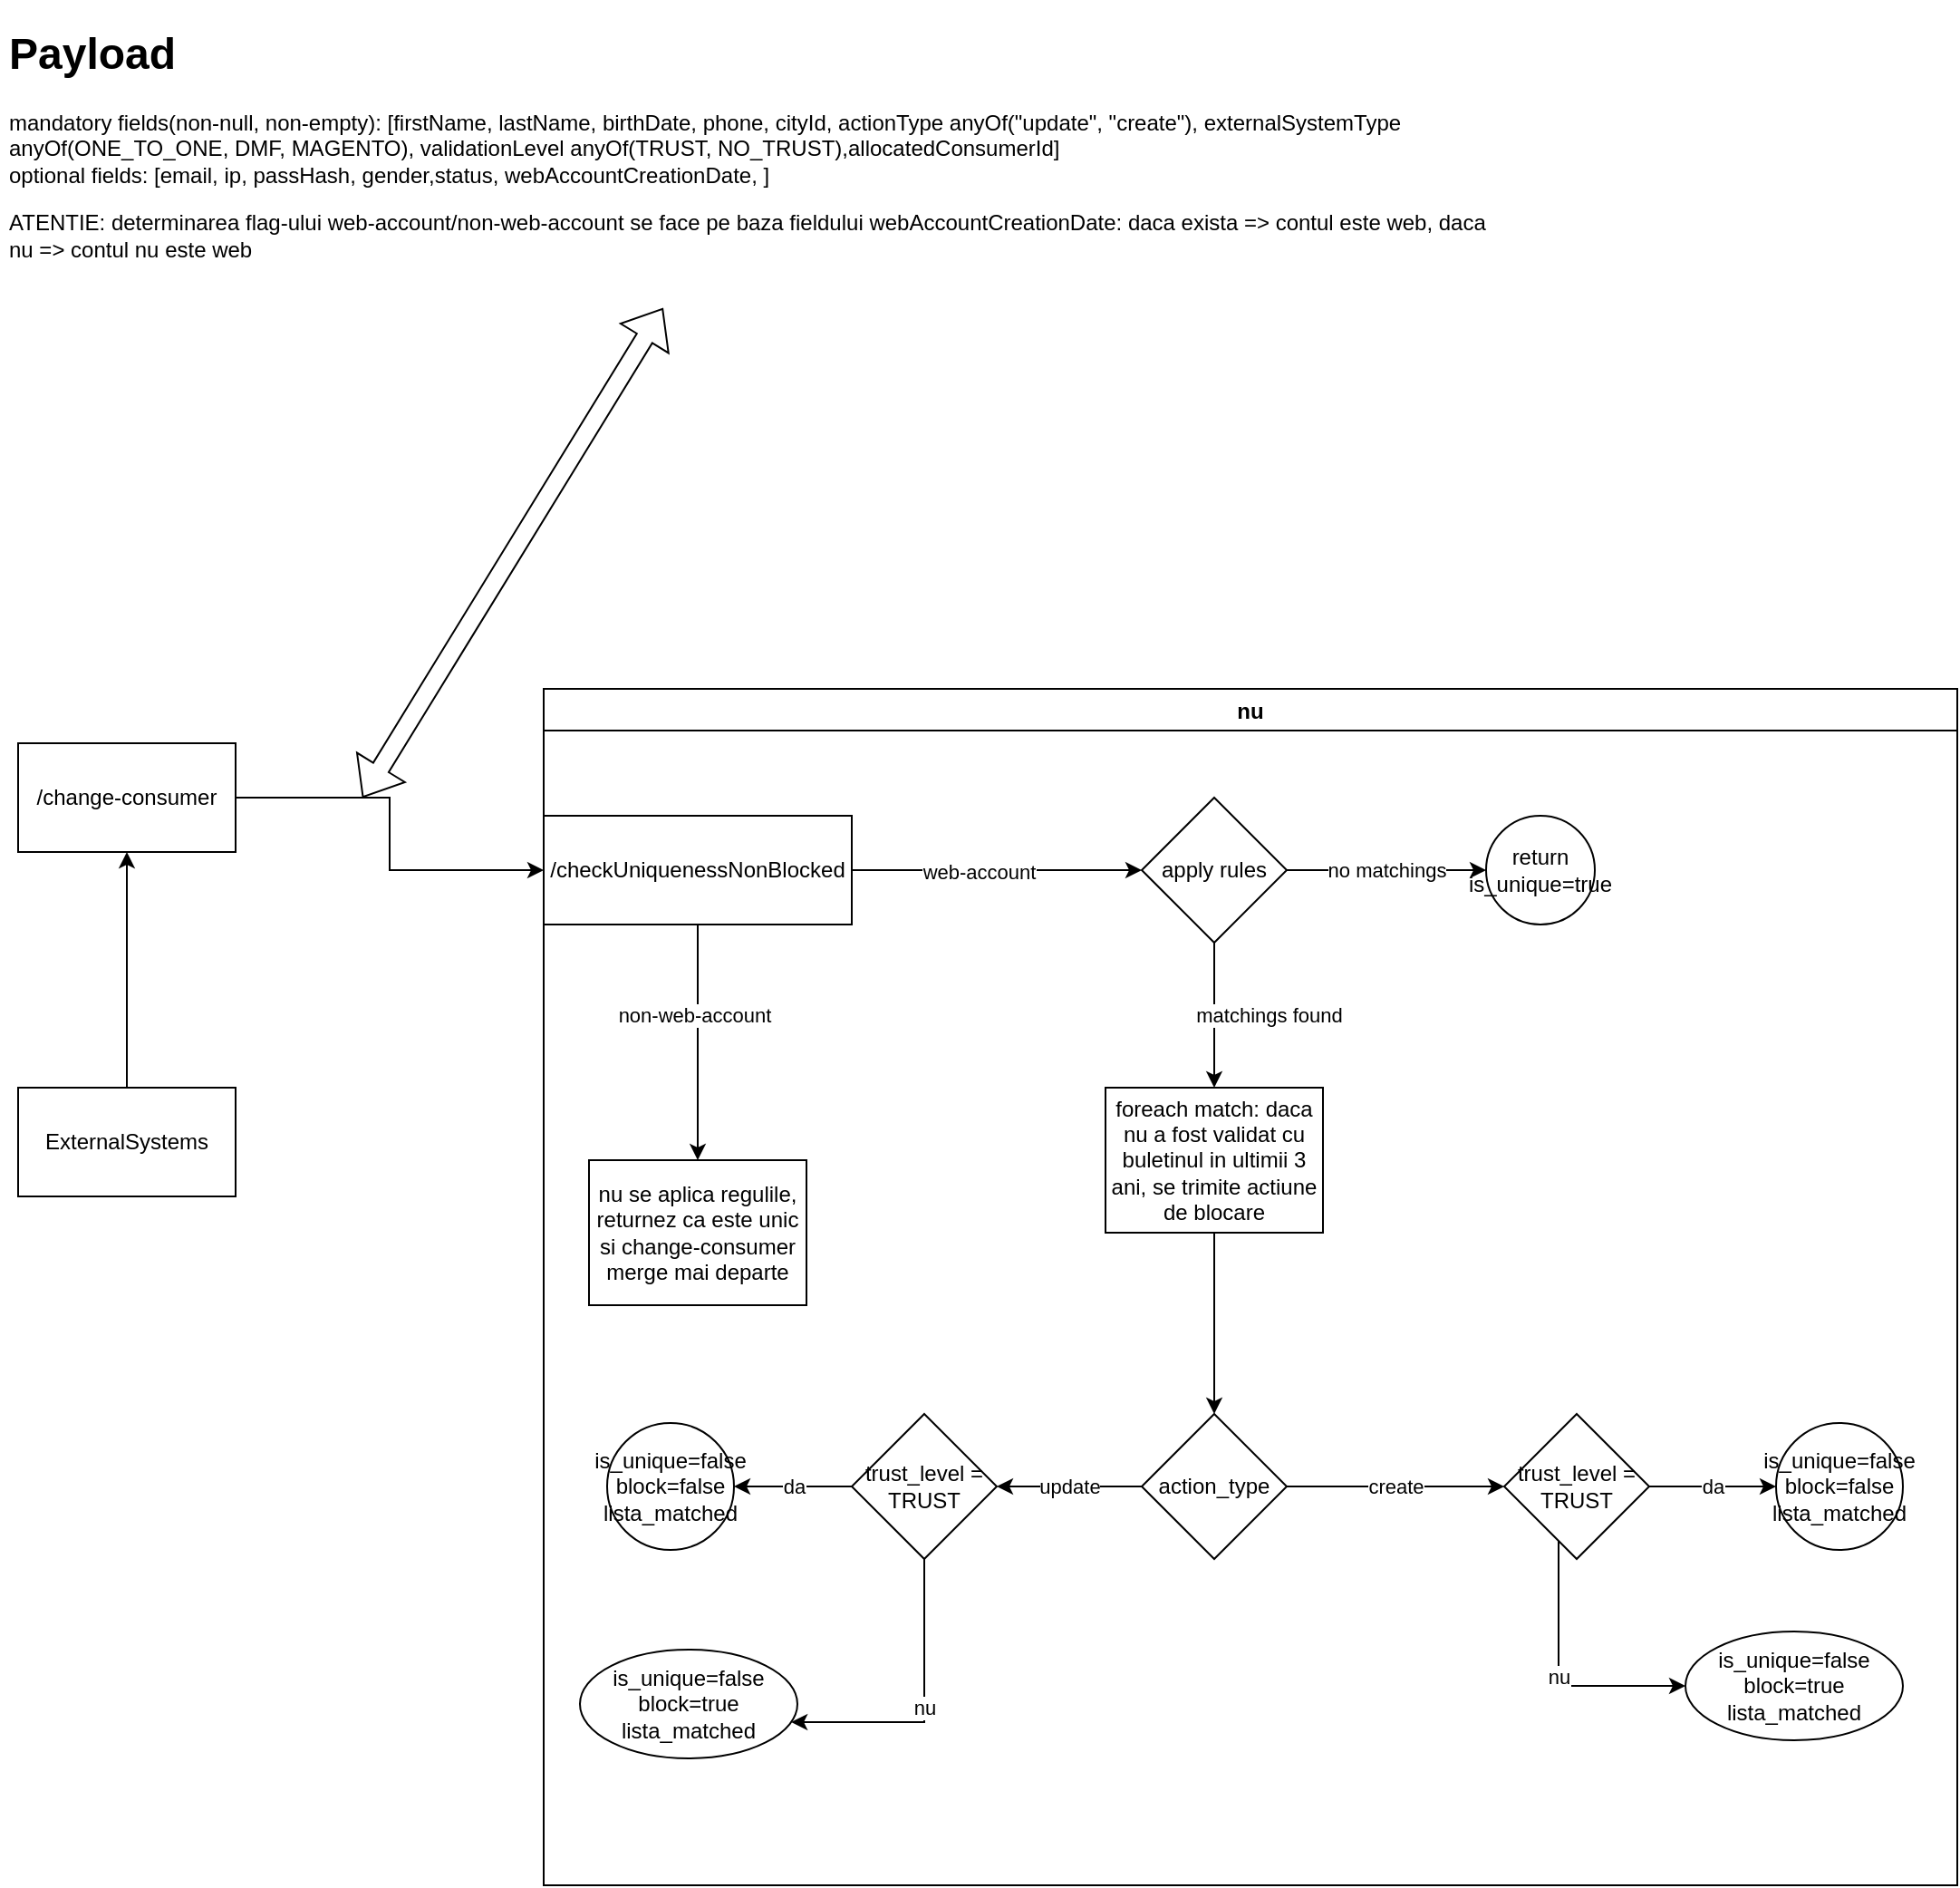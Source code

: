 <mxfile version="20.0.3" type="github">
  <diagram id="_MFETMW5BQF27gGuJFpG" name="Page-1">
    <mxGraphModel dx="1422" dy="1848" grid="1" gridSize="10" guides="1" tooltips="1" connect="1" arrows="1" fold="1" page="1" pageScale="1" pageWidth="850" pageHeight="1100" math="0" shadow="0">
      <root>
        <mxCell id="0" />
        <mxCell id="1" parent="0" />
        <mxCell id="A1XFiOuGBfOw8y14Zu5k-1" value="nu" style="swimlane;" vertex="1" parent="1">
          <mxGeometry x="320" y="50" width="780" height="660" as="geometry" />
        </mxCell>
        <mxCell id="A1XFiOuGBfOw8y14Zu5k-2" value="/checkUniquenessNonBlocked" style="rounded=0;whiteSpace=wrap;html=1;" vertex="1" parent="A1XFiOuGBfOw8y14Zu5k-1">
          <mxGeometry y="70" width="170" height="60" as="geometry" />
        </mxCell>
        <mxCell id="A1XFiOuGBfOw8y14Zu5k-14" value="nu se aplica regulile, returnez ca este unic si change-consumer merge mai departe" style="rounded=0;whiteSpace=wrap;html=1;" vertex="1" parent="A1XFiOuGBfOw8y14Zu5k-1">
          <mxGeometry x="25" y="260" width="120" height="80" as="geometry" />
        </mxCell>
        <mxCell id="A1XFiOuGBfOw8y14Zu5k-10" style="edgeStyle=orthogonalEdgeStyle;rounded=0;orthogonalLoop=1;jettySize=auto;html=1;" edge="1" parent="A1XFiOuGBfOw8y14Zu5k-1" source="A1XFiOuGBfOw8y14Zu5k-2" target="A1XFiOuGBfOw8y14Zu5k-18">
          <mxGeometry relative="1" as="geometry">
            <mxPoint x="330" y="100" as="targetPoint" />
          </mxGeometry>
        </mxCell>
        <mxCell id="A1XFiOuGBfOw8y14Zu5k-11" value="web-account" style="edgeLabel;html=1;align=center;verticalAlign=middle;resizable=0;points=[];" vertex="1" connectable="0" parent="A1XFiOuGBfOw8y14Zu5k-10">
          <mxGeometry x="-0.125" y="-1" relative="1" as="geometry">
            <mxPoint as="offset" />
          </mxGeometry>
        </mxCell>
        <mxCell id="A1XFiOuGBfOw8y14Zu5k-18" value="apply rules" style="rhombus;whiteSpace=wrap;html=1;" vertex="1" parent="A1XFiOuGBfOw8y14Zu5k-1">
          <mxGeometry x="330" y="60" width="80" height="80" as="geometry" />
        </mxCell>
        <mxCell id="A1XFiOuGBfOw8y14Zu5k-19" value="no matchings" style="edgeStyle=orthogonalEdgeStyle;rounded=0;orthogonalLoop=1;jettySize=auto;html=1;" edge="1" parent="A1XFiOuGBfOw8y14Zu5k-1" source="A1XFiOuGBfOw8y14Zu5k-18" target="A1XFiOuGBfOw8y14Zu5k-21">
          <mxGeometry relative="1" as="geometry">
            <mxPoint x="490" y="80" as="targetPoint" />
          </mxGeometry>
        </mxCell>
        <mxCell id="A1XFiOuGBfOw8y14Zu5k-21" value="return is_unique=true" style="ellipse;whiteSpace=wrap;html=1;rounded=0;" vertex="1" parent="A1XFiOuGBfOw8y14Zu5k-1">
          <mxGeometry x="520" y="70" width="60" height="60" as="geometry" />
        </mxCell>
        <mxCell id="A1XFiOuGBfOw8y14Zu5k-29" style="edgeStyle=orthogonalEdgeStyle;rounded=0;orthogonalLoop=1;jettySize=auto;html=1;" edge="1" parent="A1XFiOuGBfOw8y14Zu5k-1" source="A1XFiOuGBfOw8y14Zu5k-25" target="A1XFiOuGBfOw8y14Zu5k-30">
          <mxGeometry relative="1" as="geometry">
            <mxPoint x="370" y="400" as="targetPoint" />
          </mxGeometry>
        </mxCell>
        <mxCell id="A1XFiOuGBfOw8y14Zu5k-25" value="foreach match: daca nu a fost validat cu buletinul in ultimii 3 ani, se trimite actiune de blocare" style="rounded=0;whiteSpace=wrap;html=1;" vertex="1" parent="A1XFiOuGBfOw8y14Zu5k-1">
          <mxGeometry x="310" y="220" width="120" height="80" as="geometry" />
        </mxCell>
        <mxCell id="A1XFiOuGBfOw8y14Zu5k-35" value="update" style="edgeStyle=orthogonalEdgeStyle;rounded=0;orthogonalLoop=1;jettySize=auto;html=1;" edge="1" parent="A1XFiOuGBfOw8y14Zu5k-1" source="A1XFiOuGBfOw8y14Zu5k-30" target="A1XFiOuGBfOw8y14Zu5k-34">
          <mxGeometry relative="1" as="geometry" />
        </mxCell>
        <mxCell id="A1XFiOuGBfOw8y14Zu5k-41" value="create" style="edgeStyle=orthogonalEdgeStyle;rounded=0;orthogonalLoop=1;jettySize=auto;html=1;entryX=0;entryY=0.5;entryDx=0;entryDy=0;" edge="1" parent="A1XFiOuGBfOw8y14Zu5k-1" source="A1XFiOuGBfOw8y14Zu5k-30" target="A1XFiOuGBfOw8y14Zu5k-42">
          <mxGeometry relative="1" as="geometry" />
        </mxCell>
        <mxCell id="A1XFiOuGBfOw8y14Zu5k-30" value="action_type" style="rhombus;whiteSpace=wrap;html=1;" vertex="1" parent="A1XFiOuGBfOw8y14Zu5k-1">
          <mxGeometry x="330" y="400" width="80" height="80" as="geometry" />
        </mxCell>
        <mxCell id="A1XFiOuGBfOw8y14Zu5k-34" value="trust_level = TRUST" style="rhombus;whiteSpace=wrap;html=1;" vertex="1" parent="A1XFiOuGBfOw8y14Zu5k-1">
          <mxGeometry x="170" y="400" width="80" height="80" as="geometry" />
        </mxCell>
        <mxCell id="A1XFiOuGBfOw8y14Zu5k-38" value="is_unique=false&lt;br&gt;block=true&lt;br&gt;lista_matched" style="ellipse;whiteSpace=wrap;html=1;" vertex="1" parent="A1XFiOuGBfOw8y14Zu5k-1">
          <mxGeometry x="20" y="530" width="120" height="60" as="geometry" />
        </mxCell>
        <mxCell id="A1XFiOuGBfOw8y14Zu5k-39" value="nu" style="edgeStyle=orthogonalEdgeStyle;rounded=0;orthogonalLoop=1;jettySize=auto;html=1;" edge="1" parent="A1XFiOuGBfOw8y14Zu5k-1" source="A1XFiOuGBfOw8y14Zu5k-34" target="A1XFiOuGBfOw8y14Zu5k-38">
          <mxGeometry relative="1" as="geometry">
            <Array as="points">
              <mxPoint x="210" y="570" />
            </Array>
          </mxGeometry>
        </mxCell>
        <mxCell id="A1XFiOuGBfOw8y14Zu5k-40" value="is_unique=false&lt;br&gt;block=true&lt;br&gt;lista_matched" style="ellipse;whiteSpace=wrap;html=1;" vertex="1" parent="A1XFiOuGBfOw8y14Zu5k-1">
          <mxGeometry x="630" y="520" width="120" height="60" as="geometry" />
        </mxCell>
        <mxCell id="A1XFiOuGBfOw8y14Zu5k-36" value="is_unique=false&lt;br&gt;block=false&lt;br&gt;lista_matched" style="ellipse;whiteSpace=wrap;html=1;" vertex="1" parent="A1XFiOuGBfOw8y14Zu5k-1">
          <mxGeometry x="35" y="405" width="70" height="70" as="geometry" />
        </mxCell>
        <mxCell id="A1XFiOuGBfOw8y14Zu5k-37" value="da" style="edgeStyle=orthogonalEdgeStyle;rounded=0;orthogonalLoop=1;jettySize=auto;html=1;" edge="1" parent="A1XFiOuGBfOw8y14Zu5k-1" source="A1XFiOuGBfOw8y14Zu5k-34" target="A1XFiOuGBfOw8y14Zu5k-36">
          <mxGeometry relative="1" as="geometry" />
        </mxCell>
        <mxCell id="A1XFiOuGBfOw8y14Zu5k-43" value="nu" style="edgeStyle=orthogonalEdgeStyle;rounded=0;orthogonalLoop=1;jettySize=auto;html=1;entryX=0;entryY=0.5;entryDx=0;entryDy=0;" edge="1" parent="A1XFiOuGBfOw8y14Zu5k-1" source="A1XFiOuGBfOw8y14Zu5k-42" target="A1XFiOuGBfOw8y14Zu5k-40">
          <mxGeometry relative="1" as="geometry">
            <Array as="points">
              <mxPoint x="560" y="550" />
            </Array>
          </mxGeometry>
        </mxCell>
        <mxCell id="A1XFiOuGBfOw8y14Zu5k-45" value="da" style="edgeStyle=orthogonalEdgeStyle;rounded=0;orthogonalLoop=1;jettySize=auto;html=1;" edge="1" parent="A1XFiOuGBfOw8y14Zu5k-1" source="A1XFiOuGBfOw8y14Zu5k-42" target="A1XFiOuGBfOw8y14Zu5k-44">
          <mxGeometry relative="1" as="geometry" />
        </mxCell>
        <mxCell id="A1XFiOuGBfOw8y14Zu5k-42" value="trust_level = TRUST" style="rhombus;whiteSpace=wrap;html=1;" vertex="1" parent="A1XFiOuGBfOw8y14Zu5k-1">
          <mxGeometry x="530" y="400" width="80" height="80" as="geometry" />
        </mxCell>
        <mxCell id="A1XFiOuGBfOw8y14Zu5k-44" value="is_unique=false&lt;br&gt;block=false&lt;br&gt;lista_matched" style="ellipse;whiteSpace=wrap;html=1;" vertex="1" parent="A1XFiOuGBfOw8y14Zu5k-1">
          <mxGeometry x="680" y="405" width="70" height="70" as="geometry" />
        </mxCell>
        <mxCell id="A1XFiOuGBfOw8y14Zu5k-5" style="edgeStyle=orthogonalEdgeStyle;rounded=0;orthogonalLoop=1;jettySize=auto;html=1;" edge="1" parent="1" source="A1XFiOuGBfOw8y14Zu5k-3" target="A1XFiOuGBfOw8y14Zu5k-4">
          <mxGeometry relative="1" as="geometry" />
        </mxCell>
        <mxCell id="A1XFiOuGBfOw8y14Zu5k-3" value="ExternalSystems" style="rounded=0;whiteSpace=wrap;html=1;" vertex="1" parent="1">
          <mxGeometry x="30" y="270" width="120" height="60" as="geometry" />
        </mxCell>
        <mxCell id="A1XFiOuGBfOw8y14Zu5k-6" style="edgeStyle=orthogonalEdgeStyle;rounded=0;orthogonalLoop=1;jettySize=auto;html=1;" edge="1" parent="1" source="A1XFiOuGBfOw8y14Zu5k-4" target="A1XFiOuGBfOw8y14Zu5k-2">
          <mxGeometry relative="1" as="geometry" />
        </mxCell>
        <mxCell id="A1XFiOuGBfOw8y14Zu5k-4" value="/change-consumer" style="rounded=0;whiteSpace=wrap;html=1;" vertex="1" parent="1">
          <mxGeometry x="30" y="80" width="120" height="60" as="geometry" />
        </mxCell>
        <mxCell id="A1XFiOuGBfOw8y14Zu5k-8" value="" style="shape=flexArrow;endArrow=classic;startArrow=classic;html=1;rounded=0;" edge="1" parent="1" target="A1XFiOuGBfOw8y14Zu5k-9">
          <mxGeometry width="100" height="100" relative="1" as="geometry">
            <mxPoint x="220" y="110" as="sourcePoint" />
            <mxPoint x="439.5" y="-178" as="targetPoint" />
          </mxGeometry>
        </mxCell>
        <mxCell id="A1XFiOuGBfOw8y14Zu5k-9" value="&lt;h1&gt;Payload&lt;/h1&gt;&lt;span style=&quot;text-align: center;&quot;&gt;mandatory fields(non-null, non-empty): [firstName, lastName, birthDate, phone, cityId, actionType anyOf(&quot;update&quot;, &quot;create&quot;), externalSystemType anyOf(ONE_TO_ONE, DMF, MAGENTO), validationLevel anyOf(TRUST, NO_TRUST),&lt;/span&gt;&lt;span style=&quot;text-align: center;&quot;&gt;allocatedConsumerId&lt;/span&gt;&lt;span style=&quot;text-align: center;&quot;&gt;]&lt;br&gt;optional fields: [email, ip, passHash, gender,&lt;/span&gt;&lt;span style=&quot;text-align: center;&quot;&gt;status,&amp;nbsp;&lt;/span&gt;&lt;span style=&quot;text-align: center;&quot;&gt;webAccountCreationDate, ]&lt;br&gt;&lt;/span&gt;&lt;p&gt;ATENTIE: determinarea flag-ului web-account/non-web-account se face pe baza fieldului webAccountCreationDate: daca exista =&amp;gt; contul este web, daca nu =&amp;gt; contul nu este web&lt;/p&gt;" style="text;html=1;strokeColor=none;fillColor=none;spacing=5;spacingTop=-20;whiteSpace=wrap;overflow=hidden;rounded=0;" vertex="1" parent="1">
          <mxGeometry x="20" y="-320" width="830" height="160" as="geometry" />
        </mxCell>
        <mxCell id="A1XFiOuGBfOw8y14Zu5k-12" style="edgeStyle=orthogonalEdgeStyle;rounded=0;orthogonalLoop=1;jettySize=auto;html=1;" edge="1" parent="1" source="A1XFiOuGBfOw8y14Zu5k-2">
          <mxGeometry relative="1" as="geometry">
            <mxPoint x="405" y="310" as="targetPoint" />
          </mxGeometry>
        </mxCell>
        <mxCell id="A1XFiOuGBfOw8y14Zu5k-13" value="non-web-account" style="edgeLabel;html=1;align=center;verticalAlign=middle;resizable=0;points=[];" vertex="1" connectable="0" parent="A1XFiOuGBfOw8y14Zu5k-12">
          <mxGeometry x="-0.231" y="-2" relative="1" as="geometry">
            <mxPoint as="offset" />
          </mxGeometry>
        </mxCell>
        <mxCell id="A1XFiOuGBfOw8y14Zu5k-24" value="matchings found" style="edgeStyle=orthogonalEdgeStyle;rounded=0;orthogonalLoop=1;jettySize=auto;html=1;" edge="1" parent="1" source="A1XFiOuGBfOw8y14Zu5k-18">
          <mxGeometry y="30" relative="1" as="geometry">
            <mxPoint x="690" y="270" as="targetPoint" />
            <mxPoint as="offset" />
          </mxGeometry>
        </mxCell>
      </root>
    </mxGraphModel>
  </diagram>
</mxfile>
